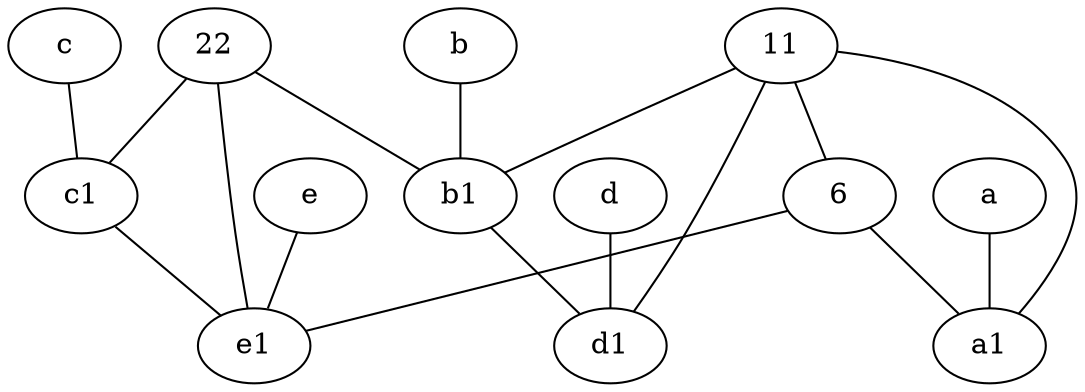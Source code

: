 graph {
	node [labelfontsize=50]
	c1 [labelfontsize=50 pos="4.5,3!"]
	b1 [labelfontsize=50 pos="9,4!"]
	22 [labelfontsize=50]
	11 [labelfontsize=50]
	d1 [labelfontsize=50 pos="3,5!"]
	b [labelfontsize=50 pos="10,4!"]
	a [labelfontsize=50 pos="8,2!"]
	6 [labelfontsize=50]
	a1 [labelfontsize=50 pos="8,3!"]
	e1 [labelfontsize=50 pos="7,7!"]
	e [labelfontsize=50 pos="7,9!"]
	c [labelfontsize=50 pos="4.5,2!"]
	d [labelfontsize=50 pos="2,5!"]
	22 -- e1
	b1 -- d1
	6 -- e1
	c -- c1
	d -- d1
	e -- e1
	22 -- b1
	11 -- d1
	11 -- a1
	c1 -- e1
	22 -- c1
	11 -- b1
	b -- b1
	a -- a1
	11 -- 6
	6 -- a1
}

